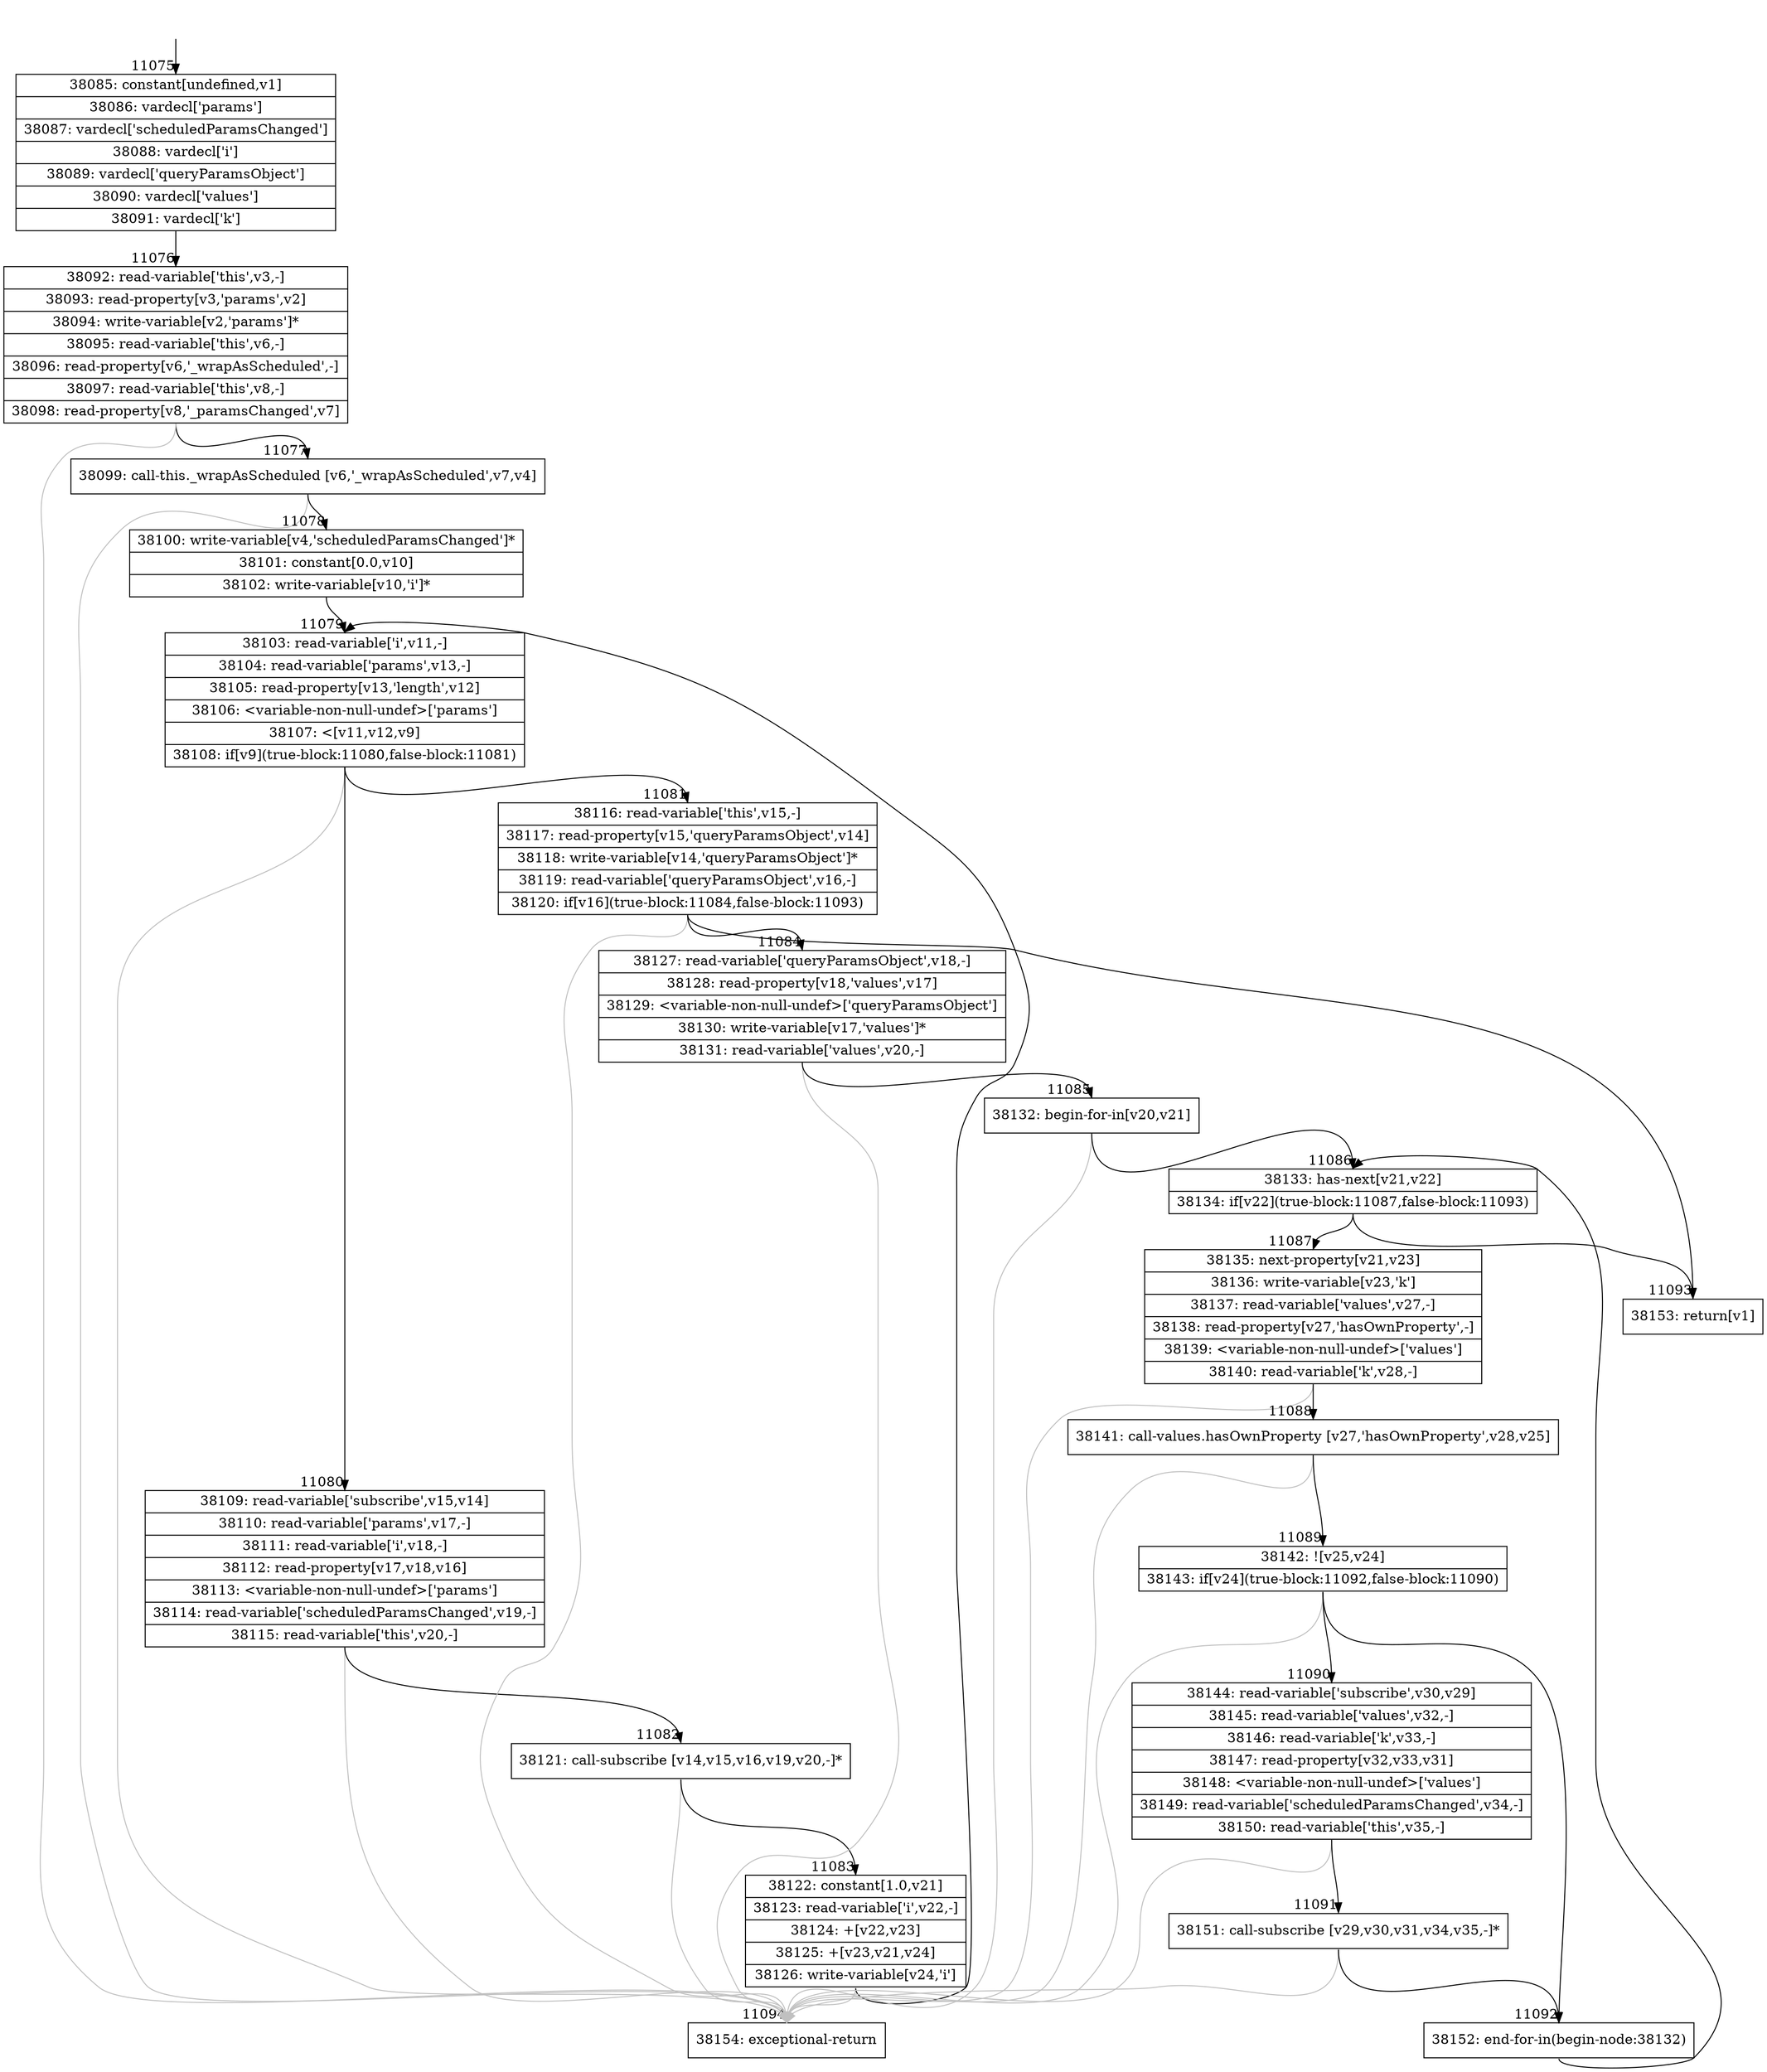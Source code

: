 digraph {
rankdir="TD"
BB_entry922[shape=none,label=""];
BB_entry922 -> BB11075 [tailport=s, headport=n, headlabel="    11075"]
BB11075 [shape=record label="{38085: constant[undefined,v1]|38086: vardecl['params']|38087: vardecl['scheduledParamsChanged']|38088: vardecl['i']|38089: vardecl['queryParamsObject']|38090: vardecl['values']|38091: vardecl['k']}" ] 
BB11075 -> BB11076 [tailport=s, headport=n, headlabel="      11076"]
BB11076 [shape=record label="{38092: read-variable['this',v3,-]|38093: read-property[v3,'params',v2]|38094: write-variable[v2,'params']*|38095: read-variable['this',v6,-]|38096: read-property[v6,'_wrapAsScheduled',-]|38097: read-variable['this',v8,-]|38098: read-property[v8,'_paramsChanged',v7]}" ] 
BB11076 -> BB11077 [tailport=s, headport=n, headlabel="      11077"]
BB11076 -> BB11094 [tailport=s, headport=n, color=gray, headlabel="      11094"]
BB11077 [shape=record label="{38099: call-this._wrapAsScheduled [v6,'_wrapAsScheduled',v7,v4]}" ] 
BB11077 -> BB11078 [tailport=s, headport=n, headlabel="      11078"]
BB11077 -> BB11094 [tailport=s, headport=n, color=gray]
BB11078 [shape=record label="{38100: write-variable[v4,'scheduledParamsChanged']*|38101: constant[0.0,v10]|38102: write-variable[v10,'i']*}" ] 
BB11078 -> BB11079 [tailport=s, headport=n, headlabel="      11079"]
BB11079 [shape=record label="{38103: read-variable['i',v11,-]|38104: read-variable['params',v13,-]|38105: read-property[v13,'length',v12]|38106: \<variable-non-null-undef\>['params']|38107: \<[v11,v12,v9]|38108: if[v9](true-block:11080,false-block:11081)}" ] 
BB11079 -> BB11080 [tailport=s, headport=n, headlabel="      11080"]
BB11079 -> BB11081 [tailport=s, headport=n, headlabel="      11081"]
BB11079 -> BB11094 [tailport=s, headport=n, color=gray]
BB11080 [shape=record label="{38109: read-variable['subscribe',v15,v14]|38110: read-variable['params',v17,-]|38111: read-variable['i',v18,-]|38112: read-property[v17,v18,v16]|38113: \<variable-non-null-undef\>['params']|38114: read-variable['scheduledParamsChanged',v19,-]|38115: read-variable['this',v20,-]}" ] 
BB11080 -> BB11082 [tailport=s, headport=n, headlabel="      11082"]
BB11080 -> BB11094 [tailport=s, headport=n, color=gray]
BB11081 [shape=record label="{38116: read-variable['this',v15,-]|38117: read-property[v15,'queryParamsObject',v14]|38118: write-variable[v14,'queryParamsObject']*|38119: read-variable['queryParamsObject',v16,-]|38120: if[v16](true-block:11084,false-block:11093)}" ] 
BB11081 -> BB11084 [tailport=s, headport=n, headlabel="      11084"]
BB11081 -> BB11093 [tailport=s, headport=n, headlabel="      11093"]
BB11081 -> BB11094 [tailport=s, headport=n, color=gray]
BB11082 [shape=record label="{38121: call-subscribe [v14,v15,v16,v19,v20,-]*}" ] 
BB11082 -> BB11083 [tailport=s, headport=n, headlabel="      11083"]
BB11082 -> BB11094 [tailport=s, headport=n, color=gray]
BB11083 [shape=record label="{38122: constant[1.0,v21]|38123: read-variable['i',v22,-]|38124: +[v22,v23]|38125: +[v23,v21,v24]|38126: write-variable[v24,'i']}" ] 
BB11083 -> BB11079 [tailport=s, headport=n]
BB11083 -> BB11094 [tailport=s, headport=n, color=gray]
BB11084 [shape=record label="{38127: read-variable['queryParamsObject',v18,-]|38128: read-property[v18,'values',v17]|38129: \<variable-non-null-undef\>['queryParamsObject']|38130: write-variable[v17,'values']*|38131: read-variable['values',v20,-]}" ] 
BB11084 -> BB11085 [tailport=s, headport=n, headlabel="      11085"]
BB11084 -> BB11094 [tailport=s, headport=n, color=gray]
BB11085 [shape=record label="{38132: begin-for-in[v20,v21]}" ] 
BB11085 -> BB11086 [tailport=s, headport=n, headlabel="      11086"]
BB11085 -> BB11094 [tailport=s, headport=n, color=gray]
BB11086 [shape=record label="{38133: has-next[v21,v22]|38134: if[v22](true-block:11087,false-block:11093)}" ] 
BB11086 -> BB11087 [tailport=s, headport=n, headlabel="      11087"]
BB11086 -> BB11093 [tailport=s, headport=n]
BB11087 [shape=record label="{38135: next-property[v21,v23]|38136: write-variable[v23,'k']|38137: read-variable['values',v27,-]|38138: read-property[v27,'hasOwnProperty',-]|38139: \<variable-non-null-undef\>['values']|38140: read-variable['k',v28,-]}" ] 
BB11087 -> BB11088 [tailport=s, headport=n, headlabel="      11088"]
BB11087 -> BB11094 [tailport=s, headport=n, color=gray]
BB11088 [shape=record label="{38141: call-values.hasOwnProperty [v27,'hasOwnProperty',v28,v25]}" ] 
BB11088 -> BB11089 [tailport=s, headport=n, headlabel="      11089"]
BB11088 -> BB11094 [tailport=s, headport=n, color=gray]
BB11089 [shape=record label="{38142: ![v25,v24]|38143: if[v24](true-block:11092,false-block:11090)}" ] 
BB11089 -> BB11092 [tailport=s, headport=n, headlabel="      11092"]
BB11089 -> BB11090 [tailport=s, headport=n, headlabel="      11090"]
BB11089 -> BB11094 [tailport=s, headport=n, color=gray]
BB11090 [shape=record label="{38144: read-variable['subscribe',v30,v29]|38145: read-variable['values',v32,-]|38146: read-variable['k',v33,-]|38147: read-property[v32,v33,v31]|38148: \<variable-non-null-undef\>['values']|38149: read-variable['scheduledParamsChanged',v34,-]|38150: read-variable['this',v35,-]}" ] 
BB11090 -> BB11091 [tailport=s, headport=n, headlabel="      11091"]
BB11090 -> BB11094 [tailport=s, headport=n, color=gray]
BB11091 [shape=record label="{38151: call-subscribe [v29,v30,v31,v34,v35,-]*}" ] 
BB11091 -> BB11092 [tailport=s, headport=n]
BB11091 -> BB11094 [tailport=s, headport=n, color=gray]
BB11092 [shape=record label="{38152: end-for-in(begin-node:38132)}" ] 
BB11092 -> BB11086 [tailport=s, headport=n]
BB11093 [shape=record label="{38153: return[v1]}" ] 
BB11094 [shape=record label="{38154: exceptional-return}" ] 
//#$~ 20348
}
